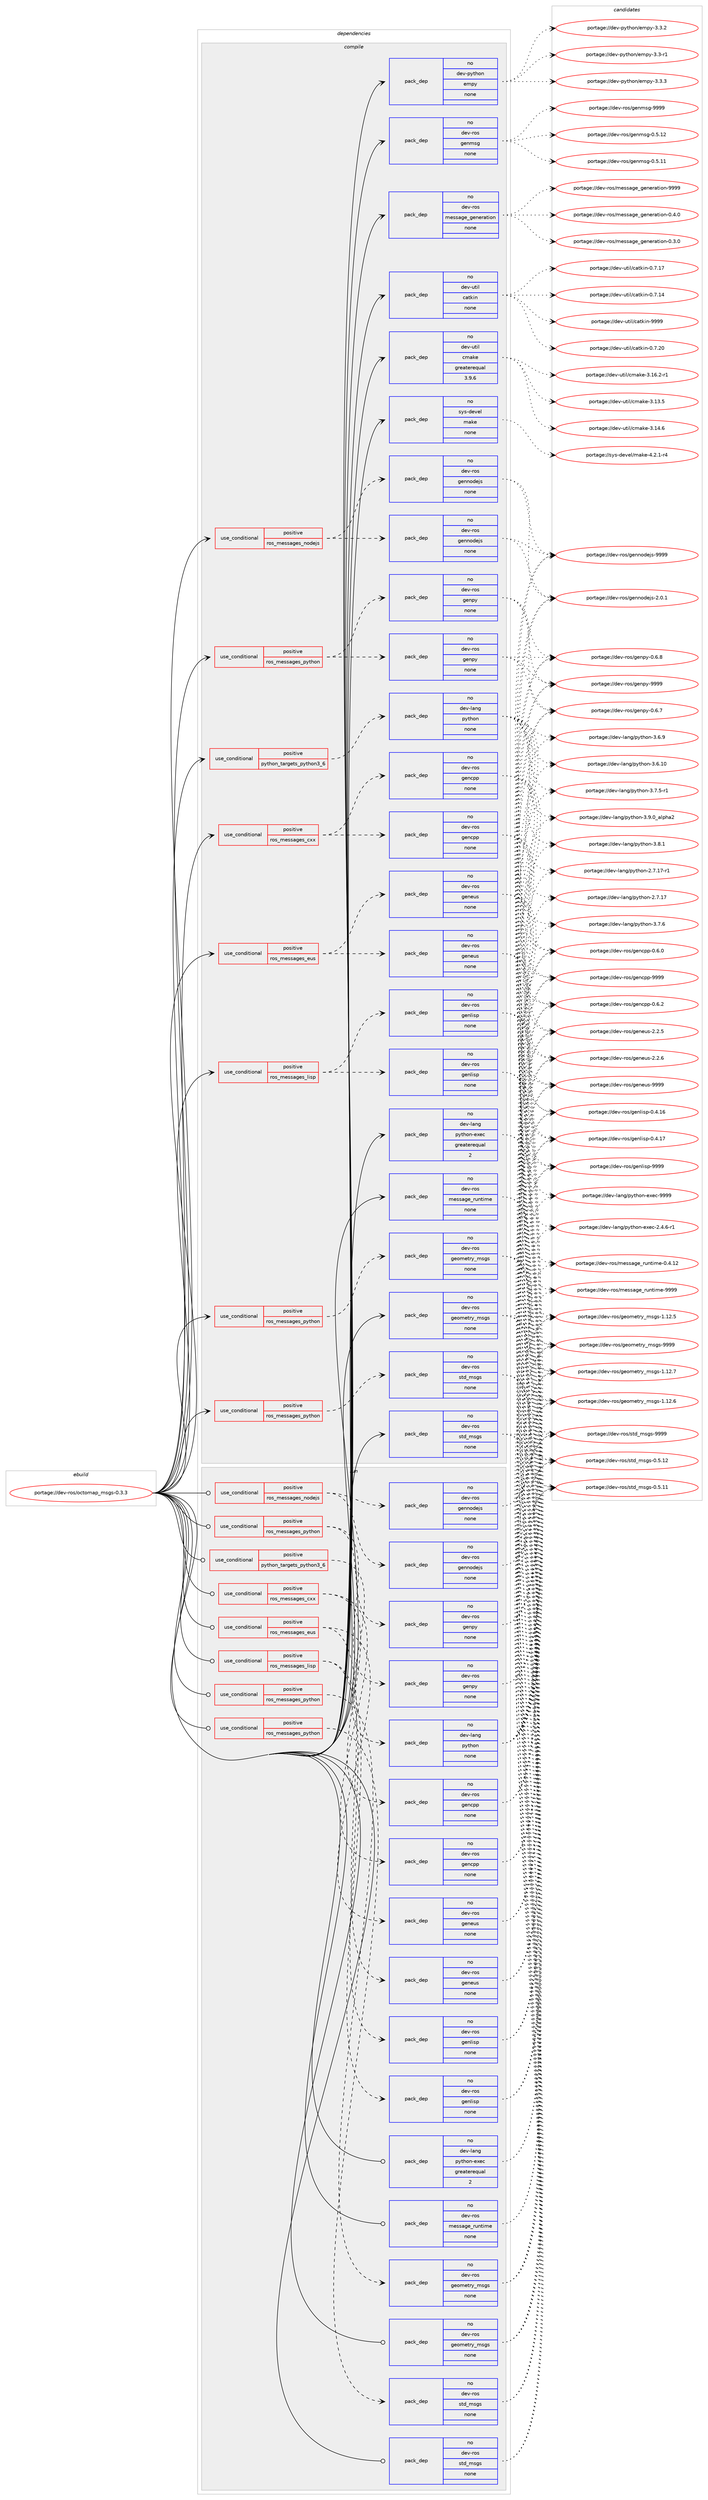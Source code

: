 digraph prolog {

# *************
# Graph options
# *************

newrank=true;
concentrate=true;
compound=true;
graph [rankdir=LR,fontname=Helvetica,fontsize=10,ranksep=1.5];#, ranksep=2.5, nodesep=0.2];
edge  [arrowhead=vee];
node  [fontname=Helvetica,fontsize=10];

# **********
# The ebuild
# **********

subgraph cluster_leftcol {
color=gray;
label=<<i>ebuild</i>>;
id [label="portage://dev-ros/octomap_msgs-0.3.3", color=red, width=4, href="../dev-ros/octomap_msgs-0.3.3.svg"];
}

# ****************
# The dependencies
# ****************

subgraph cluster_midcol {
color=gray;
label=<<i>dependencies</i>>;
subgraph cluster_compile {
fillcolor="#eeeeee";
style=filled;
label=<<i>compile</i>>;
subgraph cond99259 {
dependency395214 [label=<<TABLE BORDER="0" CELLBORDER="1" CELLSPACING="0" CELLPADDING="4"><TR><TD ROWSPAN="3" CELLPADDING="10">use_conditional</TD></TR><TR><TD>positive</TD></TR><TR><TD>python_targets_python3_6</TD></TR></TABLE>>, shape=none, color=red];
subgraph pack291102 {
dependency395215 [label=<<TABLE BORDER="0" CELLBORDER="1" CELLSPACING="0" CELLPADDING="4" WIDTH="220"><TR><TD ROWSPAN="6" CELLPADDING="30">pack_dep</TD></TR><TR><TD WIDTH="110">no</TD></TR><TR><TD>dev-lang</TD></TR><TR><TD>python</TD></TR><TR><TD>none</TD></TR><TR><TD></TD></TR></TABLE>>, shape=none, color=blue];
}
dependency395214:e -> dependency395215:w [weight=20,style="dashed",arrowhead="vee"];
}
id:e -> dependency395214:w [weight=20,style="solid",arrowhead="vee"];
subgraph cond99260 {
dependency395216 [label=<<TABLE BORDER="0" CELLBORDER="1" CELLSPACING="0" CELLPADDING="4"><TR><TD ROWSPAN="3" CELLPADDING="10">use_conditional</TD></TR><TR><TD>positive</TD></TR><TR><TD>ros_messages_cxx</TD></TR></TABLE>>, shape=none, color=red];
subgraph pack291103 {
dependency395217 [label=<<TABLE BORDER="0" CELLBORDER="1" CELLSPACING="0" CELLPADDING="4" WIDTH="220"><TR><TD ROWSPAN="6" CELLPADDING="30">pack_dep</TD></TR><TR><TD WIDTH="110">no</TD></TR><TR><TD>dev-ros</TD></TR><TR><TD>gencpp</TD></TR><TR><TD>none</TD></TR><TR><TD></TD></TR></TABLE>>, shape=none, color=blue];
}
dependency395216:e -> dependency395217:w [weight=20,style="dashed",arrowhead="vee"];
subgraph pack291104 {
dependency395218 [label=<<TABLE BORDER="0" CELLBORDER="1" CELLSPACING="0" CELLPADDING="4" WIDTH="220"><TR><TD ROWSPAN="6" CELLPADDING="30">pack_dep</TD></TR><TR><TD WIDTH="110">no</TD></TR><TR><TD>dev-ros</TD></TR><TR><TD>gencpp</TD></TR><TR><TD>none</TD></TR><TR><TD></TD></TR></TABLE>>, shape=none, color=blue];
}
dependency395216:e -> dependency395218:w [weight=20,style="dashed",arrowhead="vee"];
}
id:e -> dependency395216:w [weight=20,style="solid",arrowhead="vee"];
subgraph cond99261 {
dependency395219 [label=<<TABLE BORDER="0" CELLBORDER="1" CELLSPACING="0" CELLPADDING="4"><TR><TD ROWSPAN="3" CELLPADDING="10">use_conditional</TD></TR><TR><TD>positive</TD></TR><TR><TD>ros_messages_eus</TD></TR></TABLE>>, shape=none, color=red];
subgraph pack291105 {
dependency395220 [label=<<TABLE BORDER="0" CELLBORDER="1" CELLSPACING="0" CELLPADDING="4" WIDTH="220"><TR><TD ROWSPAN="6" CELLPADDING="30">pack_dep</TD></TR><TR><TD WIDTH="110">no</TD></TR><TR><TD>dev-ros</TD></TR><TR><TD>geneus</TD></TR><TR><TD>none</TD></TR><TR><TD></TD></TR></TABLE>>, shape=none, color=blue];
}
dependency395219:e -> dependency395220:w [weight=20,style="dashed",arrowhead="vee"];
subgraph pack291106 {
dependency395221 [label=<<TABLE BORDER="0" CELLBORDER="1" CELLSPACING="0" CELLPADDING="4" WIDTH="220"><TR><TD ROWSPAN="6" CELLPADDING="30">pack_dep</TD></TR><TR><TD WIDTH="110">no</TD></TR><TR><TD>dev-ros</TD></TR><TR><TD>geneus</TD></TR><TR><TD>none</TD></TR><TR><TD></TD></TR></TABLE>>, shape=none, color=blue];
}
dependency395219:e -> dependency395221:w [weight=20,style="dashed",arrowhead="vee"];
}
id:e -> dependency395219:w [weight=20,style="solid",arrowhead="vee"];
subgraph cond99262 {
dependency395222 [label=<<TABLE BORDER="0" CELLBORDER="1" CELLSPACING="0" CELLPADDING="4"><TR><TD ROWSPAN="3" CELLPADDING="10">use_conditional</TD></TR><TR><TD>positive</TD></TR><TR><TD>ros_messages_lisp</TD></TR></TABLE>>, shape=none, color=red];
subgraph pack291107 {
dependency395223 [label=<<TABLE BORDER="0" CELLBORDER="1" CELLSPACING="0" CELLPADDING="4" WIDTH="220"><TR><TD ROWSPAN="6" CELLPADDING="30">pack_dep</TD></TR><TR><TD WIDTH="110">no</TD></TR><TR><TD>dev-ros</TD></TR><TR><TD>genlisp</TD></TR><TR><TD>none</TD></TR><TR><TD></TD></TR></TABLE>>, shape=none, color=blue];
}
dependency395222:e -> dependency395223:w [weight=20,style="dashed",arrowhead="vee"];
subgraph pack291108 {
dependency395224 [label=<<TABLE BORDER="0" CELLBORDER="1" CELLSPACING="0" CELLPADDING="4" WIDTH="220"><TR><TD ROWSPAN="6" CELLPADDING="30">pack_dep</TD></TR><TR><TD WIDTH="110">no</TD></TR><TR><TD>dev-ros</TD></TR><TR><TD>genlisp</TD></TR><TR><TD>none</TD></TR><TR><TD></TD></TR></TABLE>>, shape=none, color=blue];
}
dependency395222:e -> dependency395224:w [weight=20,style="dashed",arrowhead="vee"];
}
id:e -> dependency395222:w [weight=20,style="solid",arrowhead="vee"];
subgraph cond99263 {
dependency395225 [label=<<TABLE BORDER="0" CELLBORDER="1" CELLSPACING="0" CELLPADDING="4"><TR><TD ROWSPAN="3" CELLPADDING="10">use_conditional</TD></TR><TR><TD>positive</TD></TR><TR><TD>ros_messages_nodejs</TD></TR></TABLE>>, shape=none, color=red];
subgraph pack291109 {
dependency395226 [label=<<TABLE BORDER="0" CELLBORDER="1" CELLSPACING="0" CELLPADDING="4" WIDTH="220"><TR><TD ROWSPAN="6" CELLPADDING="30">pack_dep</TD></TR><TR><TD WIDTH="110">no</TD></TR><TR><TD>dev-ros</TD></TR><TR><TD>gennodejs</TD></TR><TR><TD>none</TD></TR><TR><TD></TD></TR></TABLE>>, shape=none, color=blue];
}
dependency395225:e -> dependency395226:w [weight=20,style="dashed",arrowhead="vee"];
subgraph pack291110 {
dependency395227 [label=<<TABLE BORDER="0" CELLBORDER="1" CELLSPACING="0" CELLPADDING="4" WIDTH="220"><TR><TD ROWSPAN="6" CELLPADDING="30">pack_dep</TD></TR><TR><TD WIDTH="110">no</TD></TR><TR><TD>dev-ros</TD></TR><TR><TD>gennodejs</TD></TR><TR><TD>none</TD></TR><TR><TD></TD></TR></TABLE>>, shape=none, color=blue];
}
dependency395225:e -> dependency395227:w [weight=20,style="dashed",arrowhead="vee"];
}
id:e -> dependency395225:w [weight=20,style="solid",arrowhead="vee"];
subgraph cond99264 {
dependency395228 [label=<<TABLE BORDER="0" CELLBORDER="1" CELLSPACING="0" CELLPADDING="4"><TR><TD ROWSPAN="3" CELLPADDING="10">use_conditional</TD></TR><TR><TD>positive</TD></TR><TR><TD>ros_messages_python</TD></TR></TABLE>>, shape=none, color=red];
subgraph pack291111 {
dependency395229 [label=<<TABLE BORDER="0" CELLBORDER="1" CELLSPACING="0" CELLPADDING="4" WIDTH="220"><TR><TD ROWSPAN="6" CELLPADDING="30">pack_dep</TD></TR><TR><TD WIDTH="110">no</TD></TR><TR><TD>dev-ros</TD></TR><TR><TD>genpy</TD></TR><TR><TD>none</TD></TR><TR><TD></TD></TR></TABLE>>, shape=none, color=blue];
}
dependency395228:e -> dependency395229:w [weight=20,style="dashed",arrowhead="vee"];
subgraph pack291112 {
dependency395230 [label=<<TABLE BORDER="0" CELLBORDER="1" CELLSPACING="0" CELLPADDING="4" WIDTH="220"><TR><TD ROWSPAN="6" CELLPADDING="30">pack_dep</TD></TR><TR><TD WIDTH="110">no</TD></TR><TR><TD>dev-ros</TD></TR><TR><TD>genpy</TD></TR><TR><TD>none</TD></TR><TR><TD></TD></TR></TABLE>>, shape=none, color=blue];
}
dependency395228:e -> dependency395230:w [weight=20,style="dashed",arrowhead="vee"];
}
id:e -> dependency395228:w [weight=20,style="solid",arrowhead="vee"];
subgraph cond99265 {
dependency395231 [label=<<TABLE BORDER="0" CELLBORDER="1" CELLSPACING="0" CELLPADDING="4"><TR><TD ROWSPAN="3" CELLPADDING="10">use_conditional</TD></TR><TR><TD>positive</TD></TR><TR><TD>ros_messages_python</TD></TR></TABLE>>, shape=none, color=red];
subgraph pack291113 {
dependency395232 [label=<<TABLE BORDER="0" CELLBORDER="1" CELLSPACING="0" CELLPADDING="4" WIDTH="220"><TR><TD ROWSPAN="6" CELLPADDING="30">pack_dep</TD></TR><TR><TD WIDTH="110">no</TD></TR><TR><TD>dev-ros</TD></TR><TR><TD>geometry_msgs</TD></TR><TR><TD>none</TD></TR><TR><TD></TD></TR></TABLE>>, shape=none, color=blue];
}
dependency395231:e -> dependency395232:w [weight=20,style="dashed",arrowhead="vee"];
}
id:e -> dependency395231:w [weight=20,style="solid",arrowhead="vee"];
subgraph cond99266 {
dependency395233 [label=<<TABLE BORDER="0" CELLBORDER="1" CELLSPACING="0" CELLPADDING="4"><TR><TD ROWSPAN="3" CELLPADDING="10">use_conditional</TD></TR><TR><TD>positive</TD></TR><TR><TD>ros_messages_python</TD></TR></TABLE>>, shape=none, color=red];
subgraph pack291114 {
dependency395234 [label=<<TABLE BORDER="0" CELLBORDER="1" CELLSPACING="0" CELLPADDING="4" WIDTH="220"><TR><TD ROWSPAN="6" CELLPADDING="30">pack_dep</TD></TR><TR><TD WIDTH="110">no</TD></TR><TR><TD>dev-ros</TD></TR><TR><TD>std_msgs</TD></TR><TR><TD>none</TD></TR><TR><TD></TD></TR></TABLE>>, shape=none, color=blue];
}
dependency395233:e -> dependency395234:w [weight=20,style="dashed",arrowhead="vee"];
}
id:e -> dependency395233:w [weight=20,style="solid",arrowhead="vee"];
subgraph pack291115 {
dependency395235 [label=<<TABLE BORDER="0" CELLBORDER="1" CELLSPACING="0" CELLPADDING="4" WIDTH="220"><TR><TD ROWSPAN="6" CELLPADDING="30">pack_dep</TD></TR><TR><TD WIDTH="110">no</TD></TR><TR><TD>dev-lang</TD></TR><TR><TD>python-exec</TD></TR><TR><TD>greaterequal</TD></TR><TR><TD>2</TD></TR></TABLE>>, shape=none, color=blue];
}
id:e -> dependency395235:w [weight=20,style="solid",arrowhead="vee"];
subgraph pack291116 {
dependency395236 [label=<<TABLE BORDER="0" CELLBORDER="1" CELLSPACING="0" CELLPADDING="4" WIDTH="220"><TR><TD ROWSPAN="6" CELLPADDING="30">pack_dep</TD></TR><TR><TD WIDTH="110">no</TD></TR><TR><TD>dev-python</TD></TR><TR><TD>empy</TD></TR><TR><TD>none</TD></TR><TR><TD></TD></TR></TABLE>>, shape=none, color=blue];
}
id:e -> dependency395236:w [weight=20,style="solid",arrowhead="vee"];
subgraph pack291117 {
dependency395237 [label=<<TABLE BORDER="0" CELLBORDER="1" CELLSPACING="0" CELLPADDING="4" WIDTH="220"><TR><TD ROWSPAN="6" CELLPADDING="30">pack_dep</TD></TR><TR><TD WIDTH="110">no</TD></TR><TR><TD>dev-ros</TD></TR><TR><TD>genmsg</TD></TR><TR><TD>none</TD></TR><TR><TD></TD></TR></TABLE>>, shape=none, color=blue];
}
id:e -> dependency395237:w [weight=20,style="solid",arrowhead="vee"];
subgraph pack291118 {
dependency395238 [label=<<TABLE BORDER="0" CELLBORDER="1" CELLSPACING="0" CELLPADDING="4" WIDTH="220"><TR><TD ROWSPAN="6" CELLPADDING="30">pack_dep</TD></TR><TR><TD WIDTH="110">no</TD></TR><TR><TD>dev-ros</TD></TR><TR><TD>geometry_msgs</TD></TR><TR><TD>none</TD></TR><TR><TD></TD></TR></TABLE>>, shape=none, color=blue];
}
id:e -> dependency395238:w [weight=20,style="solid",arrowhead="vee"];
subgraph pack291119 {
dependency395239 [label=<<TABLE BORDER="0" CELLBORDER="1" CELLSPACING="0" CELLPADDING="4" WIDTH="220"><TR><TD ROWSPAN="6" CELLPADDING="30">pack_dep</TD></TR><TR><TD WIDTH="110">no</TD></TR><TR><TD>dev-ros</TD></TR><TR><TD>message_generation</TD></TR><TR><TD>none</TD></TR><TR><TD></TD></TR></TABLE>>, shape=none, color=blue];
}
id:e -> dependency395239:w [weight=20,style="solid",arrowhead="vee"];
subgraph pack291120 {
dependency395240 [label=<<TABLE BORDER="0" CELLBORDER="1" CELLSPACING="0" CELLPADDING="4" WIDTH="220"><TR><TD ROWSPAN="6" CELLPADDING="30">pack_dep</TD></TR><TR><TD WIDTH="110">no</TD></TR><TR><TD>dev-ros</TD></TR><TR><TD>message_runtime</TD></TR><TR><TD>none</TD></TR><TR><TD></TD></TR></TABLE>>, shape=none, color=blue];
}
id:e -> dependency395240:w [weight=20,style="solid",arrowhead="vee"];
subgraph pack291121 {
dependency395241 [label=<<TABLE BORDER="0" CELLBORDER="1" CELLSPACING="0" CELLPADDING="4" WIDTH="220"><TR><TD ROWSPAN="6" CELLPADDING="30">pack_dep</TD></TR><TR><TD WIDTH="110">no</TD></TR><TR><TD>dev-ros</TD></TR><TR><TD>std_msgs</TD></TR><TR><TD>none</TD></TR><TR><TD></TD></TR></TABLE>>, shape=none, color=blue];
}
id:e -> dependency395241:w [weight=20,style="solid",arrowhead="vee"];
subgraph pack291122 {
dependency395242 [label=<<TABLE BORDER="0" CELLBORDER="1" CELLSPACING="0" CELLPADDING="4" WIDTH="220"><TR><TD ROWSPAN="6" CELLPADDING="30">pack_dep</TD></TR><TR><TD WIDTH="110">no</TD></TR><TR><TD>dev-util</TD></TR><TR><TD>catkin</TD></TR><TR><TD>none</TD></TR><TR><TD></TD></TR></TABLE>>, shape=none, color=blue];
}
id:e -> dependency395242:w [weight=20,style="solid",arrowhead="vee"];
subgraph pack291123 {
dependency395243 [label=<<TABLE BORDER="0" CELLBORDER="1" CELLSPACING="0" CELLPADDING="4" WIDTH="220"><TR><TD ROWSPAN="6" CELLPADDING="30">pack_dep</TD></TR><TR><TD WIDTH="110">no</TD></TR><TR><TD>dev-util</TD></TR><TR><TD>cmake</TD></TR><TR><TD>greaterequal</TD></TR><TR><TD>3.9.6</TD></TR></TABLE>>, shape=none, color=blue];
}
id:e -> dependency395243:w [weight=20,style="solid",arrowhead="vee"];
subgraph pack291124 {
dependency395244 [label=<<TABLE BORDER="0" CELLBORDER="1" CELLSPACING="0" CELLPADDING="4" WIDTH="220"><TR><TD ROWSPAN="6" CELLPADDING="30">pack_dep</TD></TR><TR><TD WIDTH="110">no</TD></TR><TR><TD>sys-devel</TD></TR><TR><TD>make</TD></TR><TR><TD>none</TD></TR><TR><TD></TD></TR></TABLE>>, shape=none, color=blue];
}
id:e -> dependency395244:w [weight=20,style="solid",arrowhead="vee"];
}
subgraph cluster_compileandrun {
fillcolor="#eeeeee";
style=filled;
label=<<i>compile and run</i>>;
}
subgraph cluster_run {
fillcolor="#eeeeee";
style=filled;
label=<<i>run</i>>;
subgraph cond99267 {
dependency395245 [label=<<TABLE BORDER="0" CELLBORDER="1" CELLSPACING="0" CELLPADDING="4"><TR><TD ROWSPAN="3" CELLPADDING="10">use_conditional</TD></TR><TR><TD>positive</TD></TR><TR><TD>python_targets_python3_6</TD></TR></TABLE>>, shape=none, color=red];
subgraph pack291125 {
dependency395246 [label=<<TABLE BORDER="0" CELLBORDER="1" CELLSPACING="0" CELLPADDING="4" WIDTH="220"><TR><TD ROWSPAN="6" CELLPADDING="30">pack_dep</TD></TR><TR><TD WIDTH="110">no</TD></TR><TR><TD>dev-lang</TD></TR><TR><TD>python</TD></TR><TR><TD>none</TD></TR><TR><TD></TD></TR></TABLE>>, shape=none, color=blue];
}
dependency395245:e -> dependency395246:w [weight=20,style="dashed",arrowhead="vee"];
}
id:e -> dependency395245:w [weight=20,style="solid",arrowhead="odot"];
subgraph cond99268 {
dependency395247 [label=<<TABLE BORDER="0" CELLBORDER="1" CELLSPACING="0" CELLPADDING="4"><TR><TD ROWSPAN="3" CELLPADDING="10">use_conditional</TD></TR><TR><TD>positive</TD></TR><TR><TD>ros_messages_cxx</TD></TR></TABLE>>, shape=none, color=red];
subgraph pack291126 {
dependency395248 [label=<<TABLE BORDER="0" CELLBORDER="1" CELLSPACING="0" CELLPADDING="4" WIDTH="220"><TR><TD ROWSPAN="6" CELLPADDING="30">pack_dep</TD></TR><TR><TD WIDTH="110">no</TD></TR><TR><TD>dev-ros</TD></TR><TR><TD>gencpp</TD></TR><TR><TD>none</TD></TR><TR><TD></TD></TR></TABLE>>, shape=none, color=blue];
}
dependency395247:e -> dependency395248:w [weight=20,style="dashed",arrowhead="vee"];
subgraph pack291127 {
dependency395249 [label=<<TABLE BORDER="0" CELLBORDER="1" CELLSPACING="0" CELLPADDING="4" WIDTH="220"><TR><TD ROWSPAN="6" CELLPADDING="30">pack_dep</TD></TR><TR><TD WIDTH="110">no</TD></TR><TR><TD>dev-ros</TD></TR><TR><TD>gencpp</TD></TR><TR><TD>none</TD></TR><TR><TD></TD></TR></TABLE>>, shape=none, color=blue];
}
dependency395247:e -> dependency395249:w [weight=20,style="dashed",arrowhead="vee"];
}
id:e -> dependency395247:w [weight=20,style="solid",arrowhead="odot"];
subgraph cond99269 {
dependency395250 [label=<<TABLE BORDER="0" CELLBORDER="1" CELLSPACING="0" CELLPADDING="4"><TR><TD ROWSPAN="3" CELLPADDING="10">use_conditional</TD></TR><TR><TD>positive</TD></TR><TR><TD>ros_messages_eus</TD></TR></TABLE>>, shape=none, color=red];
subgraph pack291128 {
dependency395251 [label=<<TABLE BORDER="0" CELLBORDER="1" CELLSPACING="0" CELLPADDING="4" WIDTH="220"><TR><TD ROWSPAN="6" CELLPADDING="30">pack_dep</TD></TR><TR><TD WIDTH="110">no</TD></TR><TR><TD>dev-ros</TD></TR><TR><TD>geneus</TD></TR><TR><TD>none</TD></TR><TR><TD></TD></TR></TABLE>>, shape=none, color=blue];
}
dependency395250:e -> dependency395251:w [weight=20,style="dashed",arrowhead="vee"];
subgraph pack291129 {
dependency395252 [label=<<TABLE BORDER="0" CELLBORDER="1" CELLSPACING="0" CELLPADDING="4" WIDTH="220"><TR><TD ROWSPAN="6" CELLPADDING="30">pack_dep</TD></TR><TR><TD WIDTH="110">no</TD></TR><TR><TD>dev-ros</TD></TR><TR><TD>geneus</TD></TR><TR><TD>none</TD></TR><TR><TD></TD></TR></TABLE>>, shape=none, color=blue];
}
dependency395250:e -> dependency395252:w [weight=20,style="dashed",arrowhead="vee"];
}
id:e -> dependency395250:w [weight=20,style="solid",arrowhead="odot"];
subgraph cond99270 {
dependency395253 [label=<<TABLE BORDER="0" CELLBORDER="1" CELLSPACING="0" CELLPADDING="4"><TR><TD ROWSPAN="3" CELLPADDING="10">use_conditional</TD></TR><TR><TD>positive</TD></TR><TR><TD>ros_messages_lisp</TD></TR></TABLE>>, shape=none, color=red];
subgraph pack291130 {
dependency395254 [label=<<TABLE BORDER="0" CELLBORDER="1" CELLSPACING="0" CELLPADDING="4" WIDTH="220"><TR><TD ROWSPAN="6" CELLPADDING="30">pack_dep</TD></TR><TR><TD WIDTH="110">no</TD></TR><TR><TD>dev-ros</TD></TR><TR><TD>genlisp</TD></TR><TR><TD>none</TD></TR><TR><TD></TD></TR></TABLE>>, shape=none, color=blue];
}
dependency395253:e -> dependency395254:w [weight=20,style="dashed",arrowhead="vee"];
subgraph pack291131 {
dependency395255 [label=<<TABLE BORDER="0" CELLBORDER="1" CELLSPACING="0" CELLPADDING="4" WIDTH="220"><TR><TD ROWSPAN="6" CELLPADDING="30">pack_dep</TD></TR><TR><TD WIDTH="110">no</TD></TR><TR><TD>dev-ros</TD></TR><TR><TD>genlisp</TD></TR><TR><TD>none</TD></TR><TR><TD></TD></TR></TABLE>>, shape=none, color=blue];
}
dependency395253:e -> dependency395255:w [weight=20,style="dashed",arrowhead="vee"];
}
id:e -> dependency395253:w [weight=20,style="solid",arrowhead="odot"];
subgraph cond99271 {
dependency395256 [label=<<TABLE BORDER="0" CELLBORDER="1" CELLSPACING="0" CELLPADDING="4"><TR><TD ROWSPAN="3" CELLPADDING="10">use_conditional</TD></TR><TR><TD>positive</TD></TR><TR><TD>ros_messages_nodejs</TD></TR></TABLE>>, shape=none, color=red];
subgraph pack291132 {
dependency395257 [label=<<TABLE BORDER="0" CELLBORDER="1" CELLSPACING="0" CELLPADDING="4" WIDTH="220"><TR><TD ROWSPAN="6" CELLPADDING="30">pack_dep</TD></TR><TR><TD WIDTH="110">no</TD></TR><TR><TD>dev-ros</TD></TR><TR><TD>gennodejs</TD></TR><TR><TD>none</TD></TR><TR><TD></TD></TR></TABLE>>, shape=none, color=blue];
}
dependency395256:e -> dependency395257:w [weight=20,style="dashed",arrowhead="vee"];
subgraph pack291133 {
dependency395258 [label=<<TABLE BORDER="0" CELLBORDER="1" CELLSPACING="0" CELLPADDING="4" WIDTH="220"><TR><TD ROWSPAN="6" CELLPADDING="30">pack_dep</TD></TR><TR><TD WIDTH="110">no</TD></TR><TR><TD>dev-ros</TD></TR><TR><TD>gennodejs</TD></TR><TR><TD>none</TD></TR><TR><TD></TD></TR></TABLE>>, shape=none, color=blue];
}
dependency395256:e -> dependency395258:w [weight=20,style="dashed",arrowhead="vee"];
}
id:e -> dependency395256:w [weight=20,style="solid",arrowhead="odot"];
subgraph cond99272 {
dependency395259 [label=<<TABLE BORDER="0" CELLBORDER="1" CELLSPACING="0" CELLPADDING="4"><TR><TD ROWSPAN="3" CELLPADDING="10">use_conditional</TD></TR><TR><TD>positive</TD></TR><TR><TD>ros_messages_python</TD></TR></TABLE>>, shape=none, color=red];
subgraph pack291134 {
dependency395260 [label=<<TABLE BORDER="0" CELLBORDER="1" CELLSPACING="0" CELLPADDING="4" WIDTH="220"><TR><TD ROWSPAN="6" CELLPADDING="30">pack_dep</TD></TR><TR><TD WIDTH="110">no</TD></TR><TR><TD>dev-ros</TD></TR><TR><TD>genpy</TD></TR><TR><TD>none</TD></TR><TR><TD></TD></TR></TABLE>>, shape=none, color=blue];
}
dependency395259:e -> dependency395260:w [weight=20,style="dashed",arrowhead="vee"];
subgraph pack291135 {
dependency395261 [label=<<TABLE BORDER="0" CELLBORDER="1" CELLSPACING="0" CELLPADDING="4" WIDTH="220"><TR><TD ROWSPAN="6" CELLPADDING="30">pack_dep</TD></TR><TR><TD WIDTH="110">no</TD></TR><TR><TD>dev-ros</TD></TR><TR><TD>genpy</TD></TR><TR><TD>none</TD></TR><TR><TD></TD></TR></TABLE>>, shape=none, color=blue];
}
dependency395259:e -> dependency395261:w [weight=20,style="dashed",arrowhead="vee"];
}
id:e -> dependency395259:w [weight=20,style="solid",arrowhead="odot"];
subgraph cond99273 {
dependency395262 [label=<<TABLE BORDER="0" CELLBORDER="1" CELLSPACING="0" CELLPADDING="4"><TR><TD ROWSPAN="3" CELLPADDING="10">use_conditional</TD></TR><TR><TD>positive</TD></TR><TR><TD>ros_messages_python</TD></TR></TABLE>>, shape=none, color=red];
subgraph pack291136 {
dependency395263 [label=<<TABLE BORDER="0" CELLBORDER="1" CELLSPACING="0" CELLPADDING="4" WIDTH="220"><TR><TD ROWSPAN="6" CELLPADDING="30">pack_dep</TD></TR><TR><TD WIDTH="110">no</TD></TR><TR><TD>dev-ros</TD></TR><TR><TD>geometry_msgs</TD></TR><TR><TD>none</TD></TR><TR><TD></TD></TR></TABLE>>, shape=none, color=blue];
}
dependency395262:e -> dependency395263:w [weight=20,style="dashed",arrowhead="vee"];
}
id:e -> dependency395262:w [weight=20,style="solid",arrowhead="odot"];
subgraph cond99274 {
dependency395264 [label=<<TABLE BORDER="0" CELLBORDER="1" CELLSPACING="0" CELLPADDING="4"><TR><TD ROWSPAN="3" CELLPADDING="10">use_conditional</TD></TR><TR><TD>positive</TD></TR><TR><TD>ros_messages_python</TD></TR></TABLE>>, shape=none, color=red];
subgraph pack291137 {
dependency395265 [label=<<TABLE BORDER="0" CELLBORDER="1" CELLSPACING="0" CELLPADDING="4" WIDTH="220"><TR><TD ROWSPAN="6" CELLPADDING="30">pack_dep</TD></TR><TR><TD WIDTH="110">no</TD></TR><TR><TD>dev-ros</TD></TR><TR><TD>std_msgs</TD></TR><TR><TD>none</TD></TR><TR><TD></TD></TR></TABLE>>, shape=none, color=blue];
}
dependency395264:e -> dependency395265:w [weight=20,style="dashed",arrowhead="vee"];
}
id:e -> dependency395264:w [weight=20,style="solid",arrowhead="odot"];
subgraph pack291138 {
dependency395266 [label=<<TABLE BORDER="0" CELLBORDER="1" CELLSPACING="0" CELLPADDING="4" WIDTH="220"><TR><TD ROWSPAN="6" CELLPADDING="30">pack_dep</TD></TR><TR><TD WIDTH="110">no</TD></TR><TR><TD>dev-lang</TD></TR><TR><TD>python-exec</TD></TR><TR><TD>greaterequal</TD></TR><TR><TD>2</TD></TR></TABLE>>, shape=none, color=blue];
}
id:e -> dependency395266:w [weight=20,style="solid",arrowhead="odot"];
subgraph pack291139 {
dependency395267 [label=<<TABLE BORDER="0" CELLBORDER="1" CELLSPACING="0" CELLPADDING="4" WIDTH="220"><TR><TD ROWSPAN="6" CELLPADDING="30">pack_dep</TD></TR><TR><TD WIDTH="110">no</TD></TR><TR><TD>dev-ros</TD></TR><TR><TD>geometry_msgs</TD></TR><TR><TD>none</TD></TR><TR><TD></TD></TR></TABLE>>, shape=none, color=blue];
}
id:e -> dependency395267:w [weight=20,style="solid",arrowhead="odot"];
subgraph pack291140 {
dependency395268 [label=<<TABLE BORDER="0" CELLBORDER="1" CELLSPACING="0" CELLPADDING="4" WIDTH="220"><TR><TD ROWSPAN="6" CELLPADDING="30">pack_dep</TD></TR><TR><TD WIDTH="110">no</TD></TR><TR><TD>dev-ros</TD></TR><TR><TD>message_runtime</TD></TR><TR><TD>none</TD></TR><TR><TD></TD></TR></TABLE>>, shape=none, color=blue];
}
id:e -> dependency395268:w [weight=20,style="solid",arrowhead="odot"];
subgraph pack291141 {
dependency395269 [label=<<TABLE BORDER="0" CELLBORDER="1" CELLSPACING="0" CELLPADDING="4" WIDTH="220"><TR><TD ROWSPAN="6" CELLPADDING="30">pack_dep</TD></TR><TR><TD WIDTH="110">no</TD></TR><TR><TD>dev-ros</TD></TR><TR><TD>std_msgs</TD></TR><TR><TD>none</TD></TR><TR><TD></TD></TR></TABLE>>, shape=none, color=blue];
}
id:e -> dependency395269:w [weight=20,style="solid",arrowhead="odot"];
}
}

# **************
# The candidates
# **************

subgraph cluster_choices {
rank=same;
color=gray;
label=<<i>candidates</i>>;

subgraph choice291102 {
color=black;
nodesep=1;
choice10010111845108971101034711212111610411111045514657464895971081121049750 [label="portage://dev-lang/python-3.9.0_alpha2", color=red, width=4,href="../dev-lang/python-3.9.0_alpha2.svg"];
choice100101118451089711010347112121116104111110455146564649 [label="portage://dev-lang/python-3.8.1", color=red, width=4,href="../dev-lang/python-3.8.1.svg"];
choice100101118451089711010347112121116104111110455146554654 [label="portage://dev-lang/python-3.7.6", color=red, width=4,href="../dev-lang/python-3.7.6.svg"];
choice1001011184510897110103471121211161041111104551465546534511449 [label="portage://dev-lang/python-3.7.5-r1", color=red, width=4,href="../dev-lang/python-3.7.5-r1.svg"];
choice100101118451089711010347112121116104111110455146544657 [label="portage://dev-lang/python-3.6.9", color=red, width=4,href="../dev-lang/python-3.6.9.svg"];
choice10010111845108971101034711212111610411111045514654464948 [label="portage://dev-lang/python-3.6.10", color=red, width=4,href="../dev-lang/python-3.6.10.svg"];
choice100101118451089711010347112121116104111110455046554649554511449 [label="portage://dev-lang/python-2.7.17-r1", color=red, width=4,href="../dev-lang/python-2.7.17-r1.svg"];
choice10010111845108971101034711212111610411111045504655464955 [label="portage://dev-lang/python-2.7.17", color=red, width=4,href="../dev-lang/python-2.7.17.svg"];
dependency395215:e -> choice10010111845108971101034711212111610411111045514657464895971081121049750:w [style=dotted,weight="100"];
dependency395215:e -> choice100101118451089711010347112121116104111110455146564649:w [style=dotted,weight="100"];
dependency395215:e -> choice100101118451089711010347112121116104111110455146554654:w [style=dotted,weight="100"];
dependency395215:e -> choice1001011184510897110103471121211161041111104551465546534511449:w [style=dotted,weight="100"];
dependency395215:e -> choice100101118451089711010347112121116104111110455146544657:w [style=dotted,weight="100"];
dependency395215:e -> choice10010111845108971101034711212111610411111045514654464948:w [style=dotted,weight="100"];
dependency395215:e -> choice100101118451089711010347112121116104111110455046554649554511449:w [style=dotted,weight="100"];
dependency395215:e -> choice10010111845108971101034711212111610411111045504655464955:w [style=dotted,weight="100"];
}
subgraph choice291103 {
color=black;
nodesep=1;
choice1001011184511411111547103101110991121124557575757 [label="portage://dev-ros/gencpp-9999", color=red, width=4,href="../dev-ros/gencpp-9999.svg"];
choice100101118451141111154710310111099112112454846544650 [label="portage://dev-ros/gencpp-0.6.2", color=red, width=4,href="../dev-ros/gencpp-0.6.2.svg"];
choice100101118451141111154710310111099112112454846544648 [label="portage://dev-ros/gencpp-0.6.0", color=red, width=4,href="../dev-ros/gencpp-0.6.0.svg"];
dependency395217:e -> choice1001011184511411111547103101110991121124557575757:w [style=dotted,weight="100"];
dependency395217:e -> choice100101118451141111154710310111099112112454846544650:w [style=dotted,weight="100"];
dependency395217:e -> choice100101118451141111154710310111099112112454846544648:w [style=dotted,weight="100"];
}
subgraph choice291104 {
color=black;
nodesep=1;
choice1001011184511411111547103101110991121124557575757 [label="portage://dev-ros/gencpp-9999", color=red, width=4,href="../dev-ros/gencpp-9999.svg"];
choice100101118451141111154710310111099112112454846544650 [label="portage://dev-ros/gencpp-0.6.2", color=red, width=4,href="../dev-ros/gencpp-0.6.2.svg"];
choice100101118451141111154710310111099112112454846544648 [label="portage://dev-ros/gencpp-0.6.0", color=red, width=4,href="../dev-ros/gencpp-0.6.0.svg"];
dependency395218:e -> choice1001011184511411111547103101110991121124557575757:w [style=dotted,weight="100"];
dependency395218:e -> choice100101118451141111154710310111099112112454846544650:w [style=dotted,weight="100"];
dependency395218:e -> choice100101118451141111154710310111099112112454846544648:w [style=dotted,weight="100"];
}
subgraph choice291105 {
color=black;
nodesep=1;
choice10010111845114111115471031011101011171154557575757 [label="portage://dev-ros/geneus-9999", color=red, width=4,href="../dev-ros/geneus-9999.svg"];
choice1001011184511411111547103101110101117115455046504654 [label="portage://dev-ros/geneus-2.2.6", color=red, width=4,href="../dev-ros/geneus-2.2.6.svg"];
choice1001011184511411111547103101110101117115455046504653 [label="portage://dev-ros/geneus-2.2.5", color=red, width=4,href="../dev-ros/geneus-2.2.5.svg"];
dependency395220:e -> choice10010111845114111115471031011101011171154557575757:w [style=dotted,weight="100"];
dependency395220:e -> choice1001011184511411111547103101110101117115455046504654:w [style=dotted,weight="100"];
dependency395220:e -> choice1001011184511411111547103101110101117115455046504653:w [style=dotted,weight="100"];
}
subgraph choice291106 {
color=black;
nodesep=1;
choice10010111845114111115471031011101011171154557575757 [label="portage://dev-ros/geneus-9999", color=red, width=4,href="../dev-ros/geneus-9999.svg"];
choice1001011184511411111547103101110101117115455046504654 [label="portage://dev-ros/geneus-2.2.6", color=red, width=4,href="../dev-ros/geneus-2.2.6.svg"];
choice1001011184511411111547103101110101117115455046504653 [label="portage://dev-ros/geneus-2.2.5", color=red, width=4,href="../dev-ros/geneus-2.2.5.svg"];
dependency395221:e -> choice10010111845114111115471031011101011171154557575757:w [style=dotted,weight="100"];
dependency395221:e -> choice1001011184511411111547103101110101117115455046504654:w [style=dotted,weight="100"];
dependency395221:e -> choice1001011184511411111547103101110101117115455046504653:w [style=dotted,weight="100"];
}
subgraph choice291107 {
color=black;
nodesep=1;
choice10010111845114111115471031011101081051151124557575757 [label="portage://dev-ros/genlisp-9999", color=red, width=4,href="../dev-ros/genlisp-9999.svg"];
choice100101118451141111154710310111010810511511245484652464955 [label="portage://dev-ros/genlisp-0.4.17", color=red, width=4,href="../dev-ros/genlisp-0.4.17.svg"];
choice100101118451141111154710310111010810511511245484652464954 [label="portage://dev-ros/genlisp-0.4.16", color=red, width=4,href="../dev-ros/genlisp-0.4.16.svg"];
dependency395223:e -> choice10010111845114111115471031011101081051151124557575757:w [style=dotted,weight="100"];
dependency395223:e -> choice100101118451141111154710310111010810511511245484652464955:w [style=dotted,weight="100"];
dependency395223:e -> choice100101118451141111154710310111010810511511245484652464954:w [style=dotted,weight="100"];
}
subgraph choice291108 {
color=black;
nodesep=1;
choice10010111845114111115471031011101081051151124557575757 [label="portage://dev-ros/genlisp-9999", color=red, width=4,href="../dev-ros/genlisp-9999.svg"];
choice100101118451141111154710310111010810511511245484652464955 [label="portage://dev-ros/genlisp-0.4.17", color=red, width=4,href="../dev-ros/genlisp-0.4.17.svg"];
choice100101118451141111154710310111010810511511245484652464954 [label="portage://dev-ros/genlisp-0.4.16", color=red, width=4,href="../dev-ros/genlisp-0.4.16.svg"];
dependency395224:e -> choice10010111845114111115471031011101081051151124557575757:w [style=dotted,weight="100"];
dependency395224:e -> choice100101118451141111154710310111010810511511245484652464955:w [style=dotted,weight="100"];
dependency395224:e -> choice100101118451141111154710310111010810511511245484652464954:w [style=dotted,weight="100"];
}
subgraph choice291109 {
color=black;
nodesep=1;
choice10010111845114111115471031011101101111001011061154557575757 [label="portage://dev-ros/gennodejs-9999", color=red, width=4,href="../dev-ros/gennodejs-9999.svg"];
choice1001011184511411111547103101110110111100101106115455046484649 [label="portage://dev-ros/gennodejs-2.0.1", color=red, width=4,href="../dev-ros/gennodejs-2.0.1.svg"];
dependency395226:e -> choice10010111845114111115471031011101101111001011061154557575757:w [style=dotted,weight="100"];
dependency395226:e -> choice1001011184511411111547103101110110111100101106115455046484649:w [style=dotted,weight="100"];
}
subgraph choice291110 {
color=black;
nodesep=1;
choice10010111845114111115471031011101101111001011061154557575757 [label="portage://dev-ros/gennodejs-9999", color=red, width=4,href="../dev-ros/gennodejs-9999.svg"];
choice1001011184511411111547103101110110111100101106115455046484649 [label="portage://dev-ros/gennodejs-2.0.1", color=red, width=4,href="../dev-ros/gennodejs-2.0.1.svg"];
dependency395227:e -> choice10010111845114111115471031011101101111001011061154557575757:w [style=dotted,weight="100"];
dependency395227:e -> choice1001011184511411111547103101110110111100101106115455046484649:w [style=dotted,weight="100"];
}
subgraph choice291111 {
color=black;
nodesep=1;
choice10010111845114111115471031011101121214557575757 [label="portage://dev-ros/genpy-9999", color=red, width=4,href="../dev-ros/genpy-9999.svg"];
choice1001011184511411111547103101110112121454846544656 [label="portage://dev-ros/genpy-0.6.8", color=red, width=4,href="../dev-ros/genpy-0.6.8.svg"];
choice1001011184511411111547103101110112121454846544655 [label="portage://dev-ros/genpy-0.6.7", color=red, width=4,href="../dev-ros/genpy-0.6.7.svg"];
dependency395229:e -> choice10010111845114111115471031011101121214557575757:w [style=dotted,weight="100"];
dependency395229:e -> choice1001011184511411111547103101110112121454846544656:w [style=dotted,weight="100"];
dependency395229:e -> choice1001011184511411111547103101110112121454846544655:w [style=dotted,weight="100"];
}
subgraph choice291112 {
color=black;
nodesep=1;
choice10010111845114111115471031011101121214557575757 [label="portage://dev-ros/genpy-9999", color=red, width=4,href="../dev-ros/genpy-9999.svg"];
choice1001011184511411111547103101110112121454846544656 [label="portage://dev-ros/genpy-0.6.8", color=red, width=4,href="../dev-ros/genpy-0.6.8.svg"];
choice1001011184511411111547103101110112121454846544655 [label="portage://dev-ros/genpy-0.6.7", color=red, width=4,href="../dev-ros/genpy-0.6.7.svg"];
dependency395230:e -> choice10010111845114111115471031011101121214557575757:w [style=dotted,weight="100"];
dependency395230:e -> choice1001011184511411111547103101110112121454846544656:w [style=dotted,weight="100"];
dependency395230:e -> choice1001011184511411111547103101110112121454846544655:w [style=dotted,weight="100"];
}
subgraph choice291113 {
color=black;
nodesep=1;
choice1001011184511411111547103101111109101116114121951091151031154557575757 [label="portage://dev-ros/geometry_msgs-9999", color=red, width=4,href="../dev-ros/geometry_msgs-9999.svg"];
choice10010111845114111115471031011111091011161141219510911510311545494649504655 [label="portage://dev-ros/geometry_msgs-1.12.7", color=red, width=4,href="../dev-ros/geometry_msgs-1.12.7.svg"];
choice10010111845114111115471031011111091011161141219510911510311545494649504654 [label="portage://dev-ros/geometry_msgs-1.12.6", color=red, width=4,href="../dev-ros/geometry_msgs-1.12.6.svg"];
choice10010111845114111115471031011111091011161141219510911510311545494649504653 [label="portage://dev-ros/geometry_msgs-1.12.5", color=red, width=4,href="../dev-ros/geometry_msgs-1.12.5.svg"];
dependency395232:e -> choice1001011184511411111547103101111109101116114121951091151031154557575757:w [style=dotted,weight="100"];
dependency395232:e -> choice10010111845114111115471031011111091011161141219510911510311545494649504655:w [style=dotted,weight="100"];
dependency395232:e -> choice10010111845114111115471031011111091011161141219510911510311545494649504654:w [style=dotted,weight="100"];
dependency395232:e -> choice10010111845114111115471031011111091011161141219510911510311545494649504653:w [style=dotted,weight="100"];
}
subgraph choice291114 {
color=black;
nodesep=1;
choice1001011184511411111547115116100951091151031154557575757 [label="portage://dev-ros/std_msgs-9999", color=red, width=4,href="../dev-ros/std_msgs-9999.svg"];
choice10010111845114111115471151161009510911510311545484653464950 [label="portage://dev-ros/std_msgs-0.5.12", color=red, width=4,href="../dev-ros/std_msgs-0.5.12.svg"];
choice10010111845114111115471151161009510911510311545484653464949 [label="portage://dev-ros/std_msgs-0.5.11", color=red, width=4,href="../dev-ros/std_msgs-0.5.11.svg"];
dependency395234:e -> choice1001011184511411111547115116100951091151031154557575757:w [style=dotted,weight="100"];
dependency395234:e -> choice10010111845114111115471151161009510911510311545484653464950:w [style=dotted,weight="100"];
dependency395234:e -> choice10010111845114111115471151161009510911510311545484653464949:w [style=dotted,weight="100"];
}
subgraph choice291115 {
color=black;
nodesep=1;
choice10010111845108971101034711212111610411111045101120101994557575757 [label="portage://dev-lang/python-exec-9999", color=red, width=4,href="../dev-lang/python-exec-9999.svg"];
choice10010111845108971101034711212111610411111045101120101994550465246544511449 [label="portage://dev-lang/python-exec-2.4.6-r1", color=red, width=4,href="../dev-lang/python-exec-2.4.6-r1.svg"];
dependency395235:e -> choice10010111845108971101034711212111610411111045101120101994557575757:w [style=dotted,weight="100"];
dependency395235:e -> choice10010111845108971101034711212111610411111045101120101994550465246544511449:w [style=dotted,weight="100"];
}
subgraph choice291116 {
color=black;
nodesep=1;
choice1001011184511212111610411111047101109112121455146514651 [label="portage://dev-python/empy-3.3.3", color=red, width=4,href="../dev-python/empy-3.3.3.svg"];
choice1001011184511212111610411111047101109112121455146514650 [label="portage://dev-python/empy-3.3.2", color=red, width=4,href="../dev-python/empy-3.3.2.svg"];
choice1001011184511212111610411111047101109112121455146514511449 [label="portage://dev-python/empy-3.3-r1", color=red, width=4,href="../dev-python/empy-3.3-r1.svg"];
dependency395236:e -> choice1001011184511212111610411111047101109112121455146514651:w [style=dotted,weight="100"];
dependency395236:e -> choice1001011184511212111610411111047101109112121455146514650:w [style=dotted,weight="100"];
dependency395236:e -> choice1001011184511212111610411111047101109112121455146514511449:w [style=dotted,weight="100"];
}
subgraph choice291117 {
color=black;
nodesep=1;
choice10010111845114111115471031011101091151034557575757 [label="portage://dev-ros/genmsg-9999", color=red, width=4,href="../dev-ros/genmsg-9999.svg"];
choice100101118451141111154710310111010911510345484653464950 [label="portage://dev-ros/genmsg-0.5.12", color=red, width=4,href="../dev-ros/genmsg-0.5.12.svg"];
choice100101118451141111154710310111010911510345484653464949 [label="portage://dev-ros/genmsg-0.5.11", color=red, width=4,href="../dev-ros/genmsg-0.5.11.svg"];
dependency395237:e -> choice10010111845114111115471031011101091151034557575757:w [style=dotted,weight="100"];
dependency395237:e -> choice100101118451141111154710310111010911510345484653464950:w [style=dotted,weight="100"];
dependency395237:e -> choice100101118451141111154710310111010911510345484653464949:w [style=dotted,weight="100"];
}
subgraph choice291118 {
color=black;
nodesep=1;
choice1001011184511411111547103101111109101116114121951091151031154557575757 [label="portage://dev-ros/geometry_msgs-9999", color=red, width=4,href="../dev-ros/geometry_msgs-9999.svg"];
choice10010111845114111115471031011111091011161141219510911510311545494649504655 [label="portage://dev-ros/geometry_msgs-1.12.7", color=red, width=4,href="../dev-ros/geometry_msgs-1.12.7.svg"];
choice10010111845114111115471031011111091011161141219510911510311545494649504654 [label="portage://dev-ros/geometry_msgs-1.12.6", color=red, width=4,href="../dev-ros/geometry_msgs-1.12.6.svg"];
choice10010111845114111115471031011111091011161141219510911510311545494649504653 [label="portage://dev-ros/geometry_msgs-1.12.5", color=red, width=4,href="../dev-ros/geometry_msgs-1.12.5.svg"];
dependency395238:e -> choice1001011184511411111547103101111109101116114121951091151031154557575757:w [style=dotted,weight="100"];
dependency395238:e -> choice10010111845114111115471031011111091011161141219510911510311545494649504655:w [style=dotted,weight="100"];
dependency395238:e -> choice10010111845114111115471031011111091011161141219510911510311545494649504654:w [style=dotted,weight="100"];
dependency395238:e -> choice10010111845114111115471031011111091011161141219510911510311545494649504653:w [style=dotted,weight="100"];
}
subgraph choice291119 {
color=black;
nodesep=1;
choice10010111845114111115471091011151159710310195103101110101114971161051111104557575757 [label="portage://dev-ros/message_generation-9999", color=red, width=4,href="../dev-ros/message_generation-9999.svg"];
choice1001011184511411111547109101115115971031019510310111010111497116105111110454846524648 [label="portage://dev-ros/message_generation-0.4.0", color=red, width=4,href="../dev-ros/message_generation-0.4.0.svg"];
choice1001011184511411111547109101115115971031019510310111010111497116105111110454846514648 [label="portage://dev-ros/message_generation-0.3.0", color=red, width=4,href="../dev-ros/message_generation-0.3.0.svg"];
dependency395239:e -> choice10010111845114111115471091011151159710310195103101110101114971161051111104557575757:w [style=dotted,weight="100"];
dependency395239:e -> choice1001011184511411111547109101115115971031019510310111010111497116105111110454846524648:w [style=dotted,weight="100"];
dependency395239:e -> choice1001011184511411111547109101115115971031019510310111010111497116105111110454846514648:w [style=dotted,weight="100"];
}
subgraph choice291120 {
color=black;
nodesep=1;
choice100101118451141111154710910111511597103101951141171101161051091014557575757 [label="portage://dev-ros/message_runtime-9999", color=red, width=4,href="../dev-ros/message_runtime-9999.svg"];
choice1001011184511411111547109101115115971031019511411711011610510910145484652464950 [label="portage://dev-ros/message_runtime-0.4.12", color=red, width=4,href="../dev-ros/message_runtime-0.4.12.svg"];
dependency395240:e -> choice100101118451141111154710910111511597103101951141171101161051091014557575757:w [style=dotted,weight="100"];
dependency395240:e -> choice1001011184511411111547109101115115971031019511411711011610510910145484652464950:w [style=dotted,weight="100"];
}
subgraph choice291121 {
color=black;
nodesep=1;
choice1001011184511411111547115116100951091151031154557575757 [label="portage://dev-ros/std_msgs-9999", color=red, width=4,href="../dev-ros/std_msgs-9999.svg"];
choice10010111845114111115471151161009510911510311545484653464950 [label="portage://dev-ros/std_msgs-0.5.12", color=red, width=4,href="../dev-ros/std_msgs-0.5.12.svg"];
choice10010111845114111115471151161009510911510311545484653464949 [label="portage://dev-ros/std_msgs-0.5.11", color=red, width=4,href="../dev-ros/std_msgs-0.5.11.svg"];
dependency395241:e -> choice1001011184511411111547115116100951091151031154557575757:w [style=dotted,weight="100"];
dependency395241:e -> choice10010111845114111115471151161009510911510311545484653464950:w [style=dotted,weight="100"];
dependency395241:e -> choice10010111845114111115471151161009510911510311545484653464949:w [style=dotted,weight="100"];
}
subgraph choice291122 {
color=black;
nodesep=1;
choice100101118451171161051084799971161071051104557575757 [label="portage://dev-util/catkin-9999", color=red, width=4,href="../dev-util/catkin-9999.svg"];
choice1001011184511711610510847999711610710511045484655465048 [label="portage://dev-util/catkin-0.7.20", color=red, width=4,href="../dev-util/catkin-0.7.20.svg"];
choice1001011184511711610510847999711610710511045484655464955 [label="portage://dev-util/catkin-0.7.17", color=red, width=4,href="../dev-util/catkin-0.7.17.svg"];
choice1001011184511711610510847999711610710511045484655464952 [label="portage://dev-util/catkin-0.7.14", color=red, width=4,href="../dev-util/catkin-0.7.14.svg"];
dependency395242:e -> choice100101118451171161051084799971161071051104557575757:w [style=dotted,weight="100"];
dependency395242:e -> choice1001011184511711610510847999711610710511045484655465048:w [style=dotted,weight="100"];
dependency395242:e -> choice1001011184511711610510847999711610710511045484655464955:w [style=dotted,weight="100"];
dependency395242:e -> choice1001011184511711610510847999711610710511045484655464952:w [style=dotted,weight="100"];
}
subgraph choice291123 {
color=black;
nodesep=1;
choice10010111845117116105108479910997107101455146495446504511449 [label="portage://dev-util/cmake-3.16.2-r1", color=red, width=4,href="../dev-util/cmake-3.16.2-r1.svg"];
choice1001011184511711610510847991099710710145514649524654 [label="portage://dev-util/cmake-3.14.6", color=red, width=4,href="../dev-util/cmake-3.14.6.svg"];
choice1001011184511711610510847991099710710145514649514653 [label="portage://dev-util/cmake-3.13.5", color=red, width=4,href="../dev-util/cmake-3.13.5.svg"];
dependency395243:e -> choice10010111845117116105108479910997107101455146495446504511449:w [style=dotted,weight="100"];
dependency395243:e -> choice1001011184511711610510847991099710710145514649524654:w [style=dotted,weight="100"];
dependency395243:e -> choice1001011184511711610510847991099710710145514649514653:w [style=dotted,weight="100"];
}
subgraph choice291124 {
color=black;
nodesep=1;
choice1151211154510010111810110847109971071014552465046494511452 [label="portage://sys-devel/make-4.2.1-r4", color=red, width=4,href="../sys-devel/make-4.2.1-r4.svg"];
dependency395244:e -> choice1151211154510010111810110847109971071014552465046494511452:w [style=dotted,weight="100"];
}
subgraph choice291125 {
color=black;
nodesep=1;
choice10010111845108971101034711212111610411111045514657464895971081121049750 [label="portage://dev-lang/python-3.9.0_alpha2", color=red, width=4,href="../dev-lang/python-3.9.0_alpha2.svg"];
choice100101118451089711010347112121116104111110455146564649 [label="portage://dev-lang/python-3.8.1", color=red, width=4,href="../dev-lang/python-3.8.1.svg"];
choice100101118451089711010347112121116104111110455146554654 [label="portage://dev-lang/python-3.7.6", color=red, width=4,href="../dev-lang/python-3.7.6.svg"];
choice1001011184510897110103471121211161041111104551465546534511449 [label="portage://dev-lang/python-3.7.5-r1", color=red, width=4,href="../dev-lang/python-3.7.5-r1.svg"];
choice100101118451089711010347112121116104111110455146544657 [label="portage://dev-lang/python-3.6.9", color=red, width=4,href="../dev-lang/python-3.6.9.svg"];
choice10010111845108971101034711212111610411111045514654464948 [label="portage://dev-lang/python-3.6.10", color=red, width=4,href="../dev-lang/python-3.6.10.svg"];
choice100101118451089711010347112121116104111110455046554649554511449 [label="portage://dev-lang/python-2.7.17-r1", color=red, width=4,href="../dev-lang/python-2.7.17-r1.svg"];
choice10010111845108971101034711212111610411111045504655464955 [label="portage://dev-lang/python-2.7.17", color=red, width=4,href="../dev-lang/python-2.7.17.svg"];
dependency395246:e -> choice10010111845108971101034711212111610411111045514657464895971081121049750:w [style=dotted,weight="100"];
dependency395246:e -> choice100101118451089711010347112121116104111110455146564649:w [style=dotted,weight="100"];
dependency395246:e -> choice100101118451089711010347112121116104111110455146554654:w [style=dotted,weight="100"];
dependency395246:e -> choice1001011184510897110103471121211161041111104551465546534511449:w [style=dotted,weight="100"];
dependency395246:e -> choice100101118451089711010347112121116104111110455146544657:w [style=dotted,weight="100"];
dependency395246:e -> choice10010111845108971101034711212111610411111045514654464948:w [style=dotted,weight="100"];
dependency395246:e -> choice100101118451089711010347112121116104111110455046554649554511449:w [style=dotted,weight="100"];
dependency395246:e -> choice10010111845108971101034711212111610411111045504655464955:w [style=dotted,weight="100"];
}
subgraph choice291126 {
color=black;
nodesep=1;
choice1001011184511411111547103101110991121124557575757 [label="portage://dev-ros/gencpp-9999", color=red, width=4,href="../dev-ros/gencpp-9999.svg"];
choice100101118451141111154710310111099112112454846544650 [label="portage://dev-ros/gencpp-0.6.2", color=red, width=4,href="../dev-ros/gencpp-0.6.2.svg"];
choice100101118451141111154710310111099112112454846544648 [label="portage://dev-ros/gencpp-0.6.0", color=red, width=4,href="../dev-ros/gencpp-0.6.0.svg"];
dependency395248:e -> choice1001011184511411111547103101110991121124557575757:w [style=dotted,weight="100"];
dependency395248:e -> choice100101118451141111154710310111099112112454846544650:w [style=dotted,weight="100"];
dependency395248:e -> choice100101118451141111154710310111099112112454846544648:w [style=dotted,weight="100"];
}
subgraph choice291127 {
color=black;
nodesep=1;
choice1001011184511411111547103101110991121124557575757 [label="portage://dev-ros/gencpp-9999", color=red, width=4,href="../dev-ros/gencpp-9999.svg"];
choice100101118451141111154710310111099112112454846544650 [label="portage://dev-ros/gencpp-0.6.2", color=red, width=4,href="../dev-ros/gencpp-0.6.2.svg"];
choice100101118451141111154710310111099112112454846544648 [label="portage://dev-ros/gencpp-0.6.0", color=red, width=4,href="../dev-ros/gencpp-0.6.0.svg"];
dependency395249:e -> choice1001011184511411111547103101110991121124557575757:w [style=dotted,weight="100"];
dependency395249:e -> choice100101118451141111154710310111099112112454846544650:w [style=dotted,weight="100"];
dependency395249:e -> choice100101118451141111154710310111099112112454846544648:w [style=dotted,weight="100"];
}
subgraph choice291128 {
color=black;
nodesep=1;
choice10010111845114111115471031011101011171154557575757 [label="portage://dev-ros/geneus-9999", color=red, width=4,href="../dev-ros/geneus-9999.svg"];
choice1001011184511411111547103101110101117115455046504654 [label="portage://dev-ros/geneus-2.2.6", color=red, width=4,href="../dev-ros/geneus-2.2.6.svg"];
choice1001011184511411111547103101110101117115455046504653 [label="portage://dev-ros/geneus-2.2.5", color=red, width=4,href="../dev-ros/geneus-2.2.5.svg"];
dependency395251:e -> choice10010111845114111115471031011101011171154557575757:w [style=dotted,weight="100"];
dependency395251:e -> choice1001011184511411111547103101110101117115455046504654:w [style=dotted,weight="100"];
dependency395251:e -> choice1001011184511411111547103101110101117115455046504653:w [style=dotted,weight="100"];
}
subgraph choice291129 {
color=black;
nodesep=1;
choice10010111845114111115471031011101011171154557575757 [label="portage://dev-ros/geneus-9999", color=red, width=4,href="../dev-ros/geneus-9999.svg"];
choice1001011184511411111547103101110101117115455046504654 [label="portage://dev-ros/geneus-2.2.6", color=red, width=4,href="../dev-ros/geneus-2.2.6.svg"];
choice1001011184511411111547103101110101117115455046504653 [label="portage://dev-ros/geneus-2.2.5", color=red, width=4,href="../dev-ros/geneus-2.2.5.svg"];
dependency395252:e -> choice10010111845114111115471031011101011171154557575757:w [style=dotted,weight="100"];
dependency395252:e -> choice1001011184511411111547103101110101117115455046504654:w [style=dotted,weight="100"];
dependency395252:e -> choice1001011184511411111547103101110101117115455046504653:w [style=dotted,weight="100"];
}
subgraph choice291130 {
color=black;
nodesep=1;
choice10010111845114111115471031011101081051151124557575757 [label="portage://dev-ros/genlisp-9999", color=red, width=4,href="../dev-ros/genlisp-9999.svg"];
choice100101118451141111154710310111010810511511245484652464955 [label="portage://dev-ros/genlisp-0.4.17", color=red, width=4,href="../dev-ros/genlisp-0.4.17.svg"];
choice100101118451141111154710310111010810511511245484652464954 [label="portage://dev-ros/genlisp-0.4.16", color=red, width=4,href="../dev-ros/genlisp-0.4.16.svg"];
dependency395254:e -> choice10010111845114111115471031011101081051151124557575757:w [style=dotted,weight="100"];
dependency395254:e -> choice100101118451141111154710310111010810511511245484652464955:w [style=dotted,weight="100"];
dependency395254:e -> choice100101118451141111154710310111010810511511245484652464954:w [style=dotted,weight="100"];
}
subgraph choice291131 {
color=black;
nodesep=1;
choice10010111845114111115471031011101081051151124557575757 [label="portage://dev-ros/genlisp-9999", color=red, width=4,href="../dev-ros/genlisp-9999.svg"];
choice100101118451141111154710310111010810511511245484652464955 [label="portage://dev-ros/genlisp-0.4.17", color=red, width=4,href="../dev-ros/genlisp-0.4.17.svg"];
choice100101118451141111154710310111010810511511245484652464954 [label="portage://dev-ros/genlisp-0.4.16", color=red, width=4,href="../dev-ros/genlisp-0.4.16.svg"];
dependency395255:e -> choice10010111845114111115471031011101081051151124557575757:w [style=dotted,weight="100"];
dependency395255:e -> choice100101118451141111154710310111010810511511245484652464955:w [style=dotted,weight="100"];
dependency395255:e -> choice100101118451141111154710310111010810511511245484652464954:w [style=dotted,weight="100"];
}
subgraph choice291132 {
color=black;
nodesep=1;
choice10010111845114111115471031011101101111001011061154557575757 [label="portage://dev-ros/gennodejs-9999", color=red, width=4,href="../dev-ros/gennodejs-9999.svg"];
choice1001011184511411111547103101110110111100101106115455046484649 [label="portage://dev-ros/gennodejs-2.0.1", color=red, width=4,href="../dev-ros/gennodejs-2.0.1.svg"];
dependency395257:e -> choice10010111845114111115471031011101101111001011061154557575757:w [style=dotted,weight="100"];
dependency395257:e -> choice1001011184511411111547103101110110111100101106115455046484649:w [style=dotted,weight="100"];
}
subgraph choice291133 {
color=black;
nodesep=1;
choice10010111845114111115471031011101101111001011061154557575757 [label="portage://dev-ros/gennodejs-9999", color=red, width=4,href="../dev-ros/gennodejs-9999.svg"];
choice1001011184511411111547103101110110111100101106115455046484649 [label="portage://dev-ros/gennodejs-2.0.1", color=red, width=4,href="../dev-ros/gennodejs-2.0.1.svg"];
dependency395258:e -> choice10010111845114111115471031011101101111001011061154557575757:w [style=dotted,weight="100"];
dependency395258:e -> choice1001011184511411111547103101110110111100101106115455046484649:w [style=dotted,weight="100"];
}
subgraph choice291134 {
color=black;
nodesep=1;
choice10010111845114111115471031011101121214557575757 [label="portage://dev-ros/genpy-9999", color=red, width=4,href="../dev-ros/genpy-9999.svg"];
choice1001011184511411111547103101110112121454846544656 [label="portage://dev-ros/genpy-0.6.8", color=red, width=4,href="../dev-ros/genpy-0.6.8.svg"];
choice1001011184511411111547103101110112121454846544655 [label="portage://dev-ros/genpy-0.6.7", color=red, width=4,href="../dev-ros/genpy-0.6.7.svg"];
dependency395260:e -> choice10010111845114111115471031011101121214557575757:w [style=dotted,weight="100"];
dependency395260:e -> choice1001011184511411111547103101110112121454846544656:w [style=dotted,weight="100"];
dependency395260:e -> choice1001011184511411111547103101110112121454846544655:w [style=dotted,weight="100"];
}
subgraph choice291135 {
color=black;
nodesep=1;
choice10010111845114111115471031011101121214557575757 [label="portage://dev-ros/genpy-9999", color=red, width=4,href="../dev-ros/genpy-9999.svg"];
choice1001011184511411111547103101110112121454846544656 [label="portage://dev-ros/genpy-0.6.8", color=red, width=4,href="../dev-ros/genpy-0.6.8.svg"];
choice1001011184511411111547103101110112121454846544655 [label="portage://dev-ros/genpy-0.6.7", color=red, width=4,href="../dev-ros/genpy-0.6.7.svg"];
dependency395261:e -> choice10010111845114111115471031011101121214557575757:w [style=dotted,weight="100"];
dependency395261:e -> choice1001011184511411111547103101110112121454846544656:w [style=dotted,weight="100"];
dependency395261:e -> choice1001011184511411111547103101110112121454846544655:w [style=dotted,weight="100"];
}
subgraph choice291136 {
color=black;
nodesep=1;
choice1001011184511411111547103101111109101116114121951091151031154557575757 [label="portage://dev-ros/geometry_msgs-9999", color=red, width=4,href="../dev-ros/geometry_msgs-9999.svg"];
choice10010111845114111115471031011111091011161141219510911510311545494649504655 [label="portage://dev-ros/geometry_msgs-1.12.7", color=red, width=4,href="../dev-ros/geometry_msgs-1.12.7.svg"];
choice10010111845114111115471031011111091011161141219510911510311545494649504654 [label="portage://dev-ros/geometry_msgs-1.12.6", color=red, width=4,href="../dev-ros/geometry_msgs-1.12.6.svg"];
choice10010111845114111115471031011111091011161141219510911510311545494649504653 [label="portage://dev-ros/geometry_msgs-1.12.5", color=red, width=4,href="../dev-ros/geometry_msgs-1.12.5.svg"];
dependency395263:e -> choice1001011184511411111547103101111109101116114121951091151031154557575757:w [style=dotted,weight="100"];
dependency395263:e -> choice10010111845114111115471031011111091011161141219510911510311545494649504655:w [style=dotted,weight="100"];
dependency395263:e -> choice10010111845114111115471031011111091011161141219510911510311545494649504654:w [style=dotted,weight="100"];
dependency395263:e -> choice10010111845114111115471031011111091011161141219510911510311545494649504653:w [style=dotted,weight="100"];
}
subgraph choice291137 {
color=black;
nodesep=1;
choice1001011184511411111547115116100951091151031154557575757 [label="portage://dev-ros/std_msgs-9999", color=red, width=4,href="../dev-ros/std_msgs-9999.svg"];
choice10010111845114111115471151161009510911510311545484653464950 [label="portage://dev-ros/std_msgs-0.5.12", color=red, width=4,href="../dev-ros/std_msgs-0.5.12.svg"];
choice10010111845114111115471151161009510911510311545484653464949 [label="portage://dev-ros/std_msgs-0.5.11", color=red, width=4,href="../dev-ros/std_msgs-0.5.11.svg"];
dependency395265:e -> choice1001011184511411111547115116100951091151031154557575757:w [style=dotted,weight="100"];
dependency395265:e -> choice10010111845114111115471151161009510911510311545484653464950:w [style=dotted,weight="100"];
dependency395265:e -> choice10010111845114111115471151161009510911510311545484653464949:w [style=dotted,weight="100"];
}
subgraph choice291138 {
color=black;
nodesep=1;
choice10010111845108971101034711212111610411111045101120101994557575757 [label="portage://dev-lang/python-exec-9999", color=red, width=4,href="../dev-lang/python-exec-9999.svg"];
choice10010111845108971101034711212111610411111045101120101994550465246544511449 [label="portage://dev-lang/python-exec-2.4.6-r1", color=red, width=4,href="../dev-lang/python-exec-2.4.6-r1.svg"];
dependency395266:e -> choice10010111845108971101034711212111610411111045101120101994557575757:w [style=dotted,weight="100"];
dependency395266:e -> choice10010111845108971101034711212111610411111045101120101994550465246544511449:w [style=dotted,weight="100"];
}
subgraph choice291139 {
color=black;
nodesep=1;
choice1001011184511411111547103101111109101116114121951091151031154557575757 [label="portage://dev-ros/geometry_msgs-9999", color=red, width=4,href="../dev-ros/geometry_msgs-9999.svg"];
choice10010111845114111115471031011111091011161141219510911510311545494649504655 [label="portage://dev-ros/geometry_msgs-1.12.7", color=red, width=4,href="../dev-ros/geometry_msgs-1.12.7.svg"];
choice10010111845114111115471031011111091011161141219510911510311545494649504654 [label="portage://dev-ros/geometry_msgs-1.12.6", color=red, width=4,href="../dev-ros/geometry_msgs-1.12.6.svg"];
choice10010111845114111115471031011111091011161141219510911510311545494649504653 [label="portage://dev-ros/geometry_msgs-1.12.5", color=red, width=4,href="../dev-ros/geometry_msgs-1.12.5.svg"];
dependency395267:e -> choice1001011184511411111547103101111109101116114121951091151031154557575757:w [style=dotted,weight="100"];
dependency395267:e -> choice10010111845114111115471031011111091011161141219510911510311545494649504655:w [style=dotted,weight="100"];
dependency395267:e -> choice10010111845114111115471031011111091011161141219510911510311545494649504654:w [style=dotted,weight="100"];
dependency395267:e -> choice10010111845114111115471031011111091011161141219510911510311545494649504653:w [style=dotted,weight="100"];
}
subgraph choice291140 {
color=black;
nodesep=1;
choice100101118451141111154710910111511597103101951141171101161051091014557575757 [label="portage://dev-ros/message_runtime-9999", color=red, width=4,href="../dev-ros/message_runtime-9999.svg"];
choice1001011184511411111547109101115115971031019511411711011610510910145484652464950 [label="portage://dev-ros/message_runtime-0.4.12", color=red, width=4,href="../dev-ros/message_runtime-0.4.12.svg"];
dependency395268:e -> choice100101118451141111154710910111511597103101951141171101161051091014557575757:w [style=dotted,weight="100"];
dependency395268:e -> choice1001011184511411111547109101115115971031019511411711011610510910145484652464950:w [style=dotted,weight="100"];
}
subgraph choice291141 {
color=black;
nodesep=1;
choice1001011184511411111547115116100951091151031154557575757 [label="portage://dev-ros/std_msgs-9999", color=red, width=4,href="../dev-ros/std_msgs-9999.svg"];
choice10010111845114111115471151161009510911510311545484653464950 [label="portage://dev-ros/std_msgs-0.5.12", color=red, width=4,href="../dev-ros/std_msgs-0.5.12.svg"];
choice10010111845114111115471151161009510911510311545484653464949 [label="portage://dev-ros/std_msgs-0.5.11", color=red, width=4,href="../dev-ros/std_msgs-0.5.11.svg"];
dependency395269:e -> choice1001011184511411111547115116100951091151031154557575757:w [style=dotted,weight="100"];
dependency395269:e -> choice10010111845114111115471151161009510911510311545484653464950:w [style=dotted,weight="100"];
dependency395269:e -> choice10010111845114111115471151161009510911510311545484653464949:w [style=dotted,weight="100"];
}
}

}
